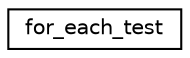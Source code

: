 digraph "Graphical Class Hierarchy"
{
  edge [fontname="Helvetica",fontsize="10",labelfontname="Helvetica",labelfontsize="10"];
  node [fontname="Helvetica",fontsize="10",shape=record];
  rankdir="LR";
  Node0 [label="for_each_test",height=0.2,width=0.4,color="black", fillcolor="white", style="filled",URL="$structfor__each__test.html"];
}

